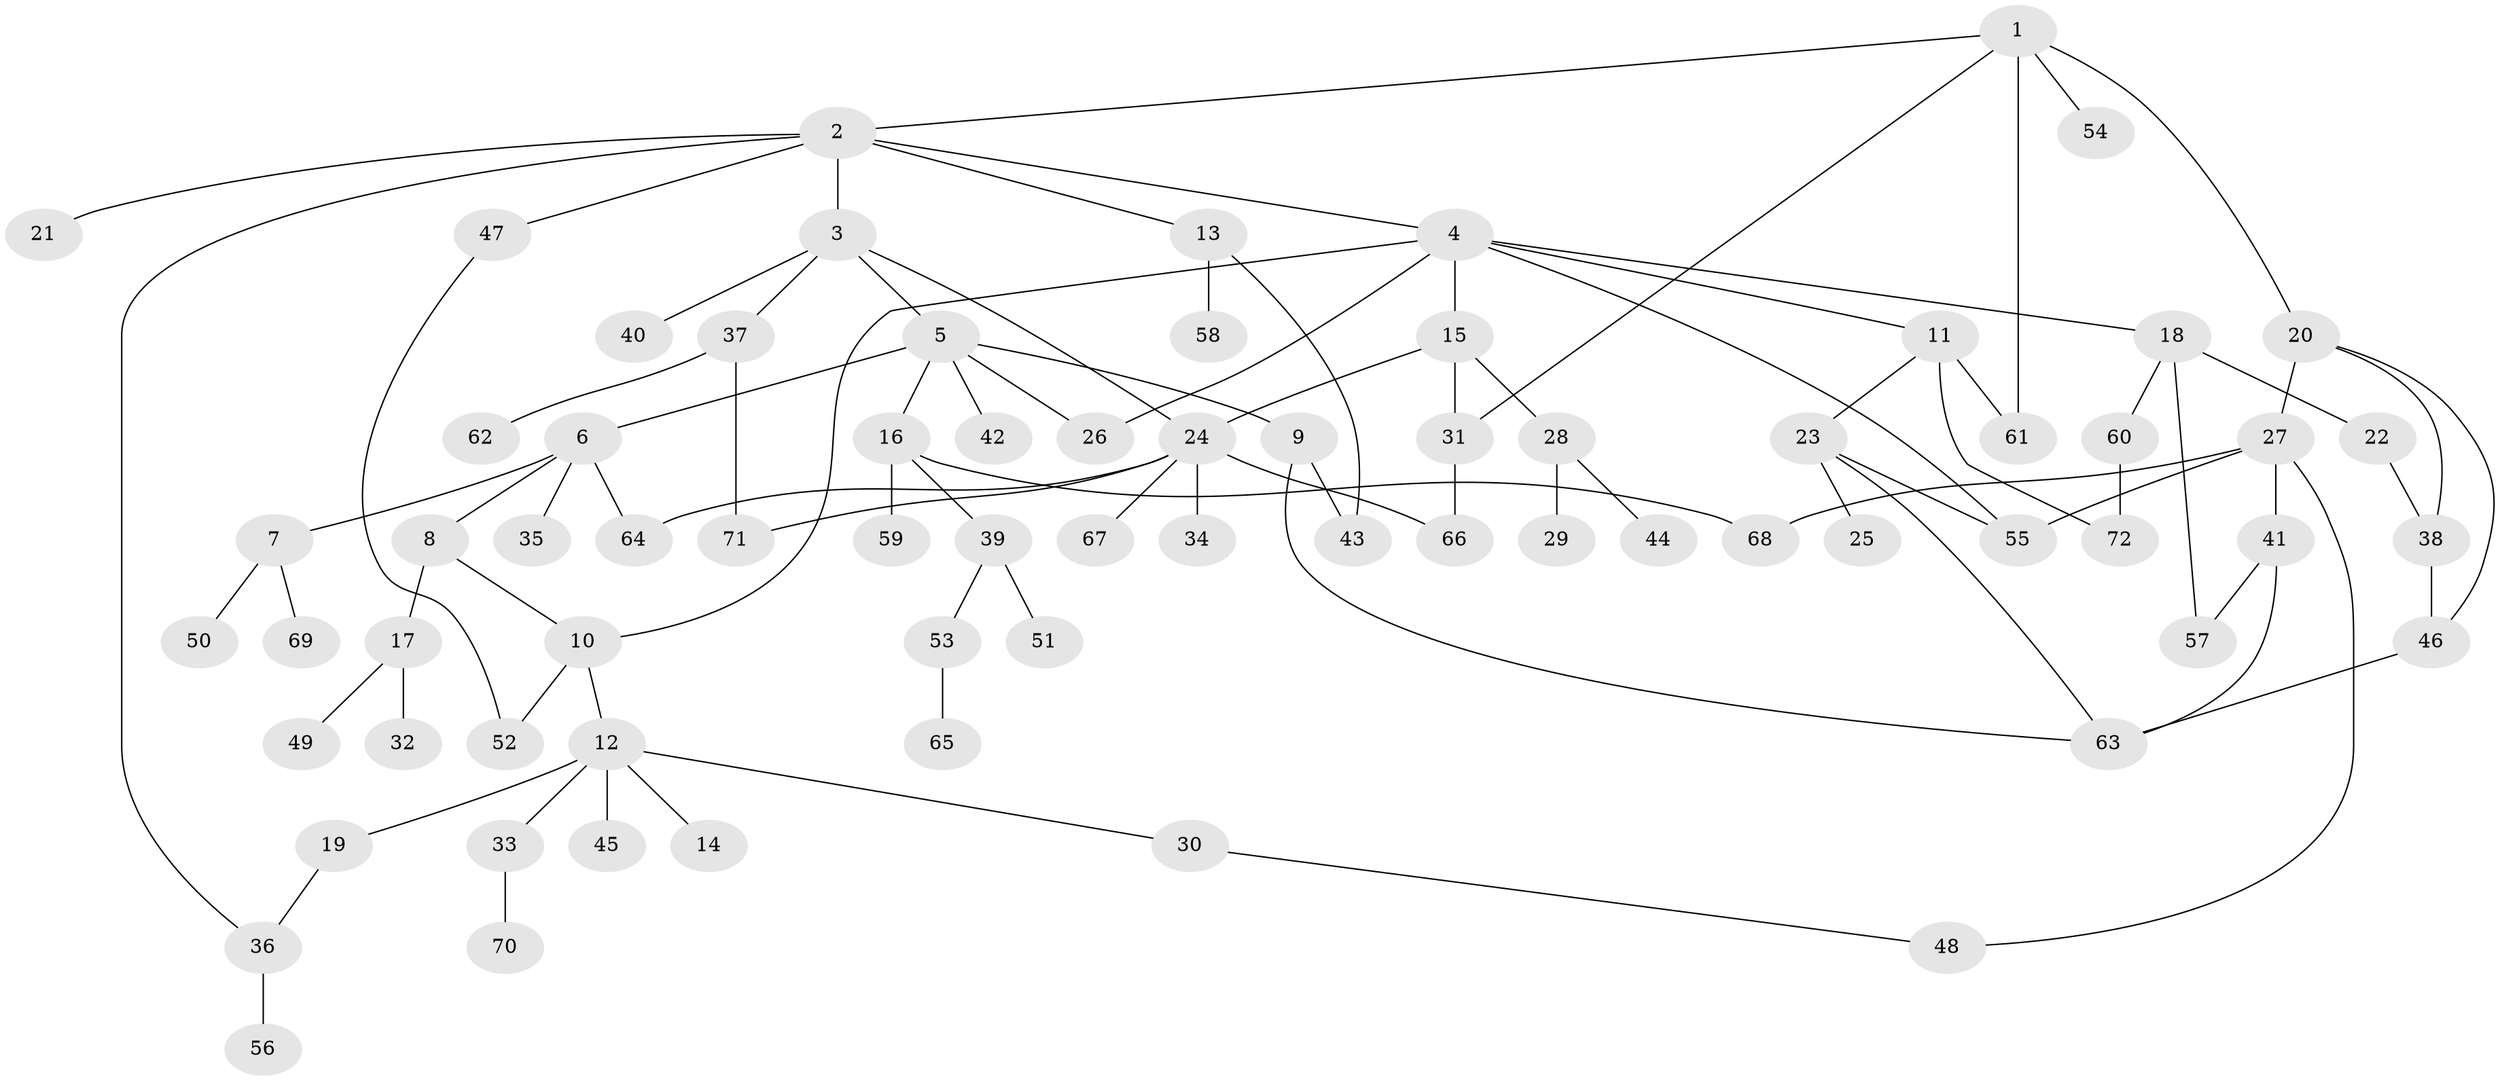 // coarse degree distribution, {4: 0.20689655172413793, 6: 0.06896551724137931, 8: 0.034482758620689655, 5: 0.06896551724137931, 1: 0.1724137931034483, 3: 0.20689655172413793, 7: 0.034482758620689655, 2: 0.20689655172413793}
// Generated by graph-tools (version 1.1) at 2025/49/03/04/25 22:49:06]
// undirected, 72 vertices, 93 edges
graph export_dot {
  node [color=gray90,style=filled];
  1;
  2;
  3;
  4;
  5;
  6;
  7;
  8;
  9;
  10;
  11;
  12;
  13;
  14;
  15;
  16;
  17;
  18;
  19;
  20;
  21;
  22;
  23;
  24;
  25;
  26;
  27;
  28;
  29;
  30;
  31;
  32;
  33;
  34;
  35;
  36;
  37;
  38;
  39;
  40;
  41;
  42;
  43;
  44;
  45;
  46;
  47;
  48;
  49;
  50;
  51;
  52;
  53;
  54;
  55;
  56;
  57;
  58;
  59;
  60;
  61;
  62;
  63;
  64;
  65;
  66;
  67;
  68;
  69;
  70;
  71;
  72;
  1 -- 2;
  1 -- 20;
  1 -- 31;
  1 -- 54;
  1 -- 61;
  2 -- 3;
  2 -- 4;
  2 -- 13;
  2 -- 21;
  2 -- 47;
  2 -- 36;
  3 -- 5;
  3 -- 37;
  3 -- 40;
  3 -- 24;
  4 -- 11;
  4 -- 15;
  4 -- 18;
  4 -- 26;
  4 -- 10;
  4 -- 55;
  5 -- 6;
  5 -- 9;
  5 -- 16;
  5 -- 42;
  5 -- 26;
  6 -- 7;
  6 -- 8;
  6 -- 35;
  6 -- 64;
  7 -- 50;
  7 -- 69;
  8 -- 10;
  8 -- 17;
  9 -- 43;
  9 -- 63;
  10 -- 12;
  10 -- 52;
  11 -- 23;
  11 -- 72;
  11 -- 61;
  12 -- 14;
  12 -- 19;
  12 -- 30;
  12 -- 33;
  12 -- 45;
  13 -- 58;
  13 -- 43;
  15 -- 24;
  15 -- 28;
  15 -- 31;
  16 -- 39;
  16 -- 59;
  16 -- 68;
  17 -- 32;
  17 -- 49;
  18 -- 22;
  18 -- 60;
  18 -- 57;
  19 -- 36;
  20 -- 27;
  20 -- 38;
  20 -- 46;
  22 -- 38;
  23 -- 25;
  23 -- 55;
  23 -- 63;
  24 -- 34;
  24 -- 64;
  24 -- 66;
  24 -- 67;
  24 -- 71;
  27 -- 41;
  27 -- 55;
  27 -- 48;
  27 -- 68;
  28 -- 29;
  28 -- 44;
  30 -- 48;
  31 -- 66;
  33 -- 70;
  36 -- 56;
  37 -- 62;
  37 -- 71;
  38 -- 46;
  39 -- 51;
  39 -- 53;
  41 -- 57;
  41 -- 63;
  46 -- 63;
  47 -- 52;
  53 -- 65;
  60 -- 72;
}

